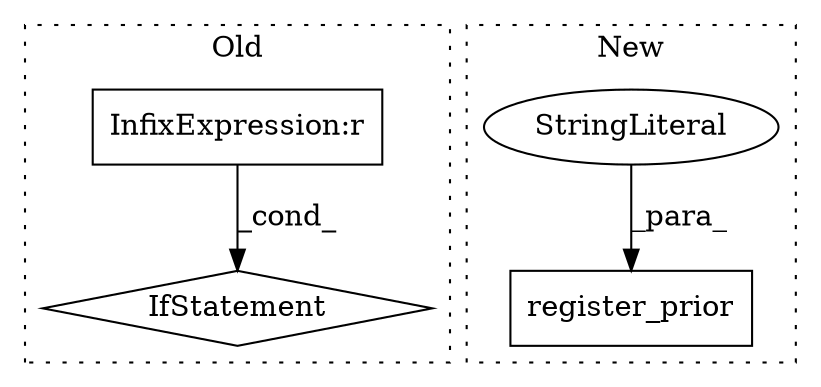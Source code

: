 digraph G {
subgraph cluster0 {
1 [label="IfStatement" a="25" s="495,519" l="4,2" shape="diamond"];
4 [label="InfixExpression:r" a="27" s="511" l="4" shape="box"];
label = "Old";
style="dotted";
}
subgraph cluster1 {
2 [label="register_prior" a="32" s="6204,6285" l="15,1" shape="box"];
3 [label="StringLiteral" a="45" s="6219" l="31" shape="ellipse"];
label = "New";
style="dotted";
}
3 -> 2 [label="_para_"];
4 -> 1 [label="_cond_"];
}
